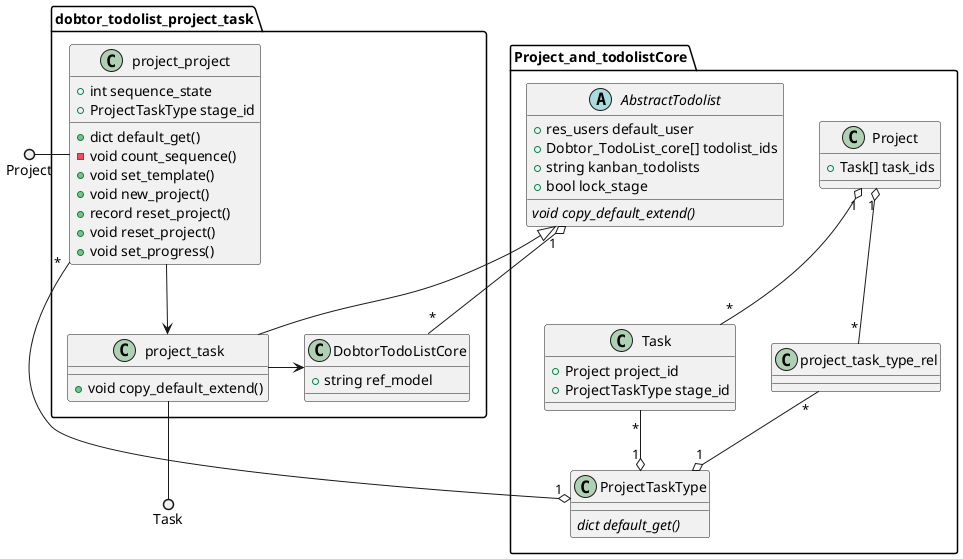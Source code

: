 @startuml
' skinparam monochrome true
' skinparam handwritten true
' skinparam packageFontColor red

package Project_and_todolistCore{

    
    Class Task {
        + Project project_id
        + ProjectTaskType stage_id
    }


    abstract class AbstractTodolist {
        + res_users default_user
        + Dobtor_TodoList_core[] todolist_ids
        + string kanban_todolists
        + bool lock_stage
        {abstract} void copy_default_extend()
    }


    Class Project {
        + Task[] task_ids 
    }

    Class project_task_type_rel {

    }

    Class ProjectTaskType {
        {abstract} dict default_get()
    }


}

package dobtor_todolist_project_task {
    Class project_project {
        + int sequence_state
        + ProjectTaskType stage_id
        + dict default_get()
        - void count_sequence()
        + void set_template()
        + void new_project()
        + record reset_project()
        + void reset_project()
        + void set_progress()
    }

    Class DobtorTodoListCore {
        + string ref_model
    }

    Class project_task {
        + void copy_default_extend()
    }
} 

project_task --|> AbstractTodolist
Task "*" --o "1" ProjectTaskType
Project "1" o-- "*" Task
Project "1" o-- "*" project_task_type_rel
project_task_type_rel "*" --o "1" ProjectTaskType
Project ()- project_project
ProjectTaskType "1" o-- "*" project_project
project_task --() Task
AbstractTodolist "1" o-- "*" DobtorTodoListCore
' ProjectTaskType <|- project_task
project_project --> project_task
project_task -> DobtorTodoListCore
@enduml